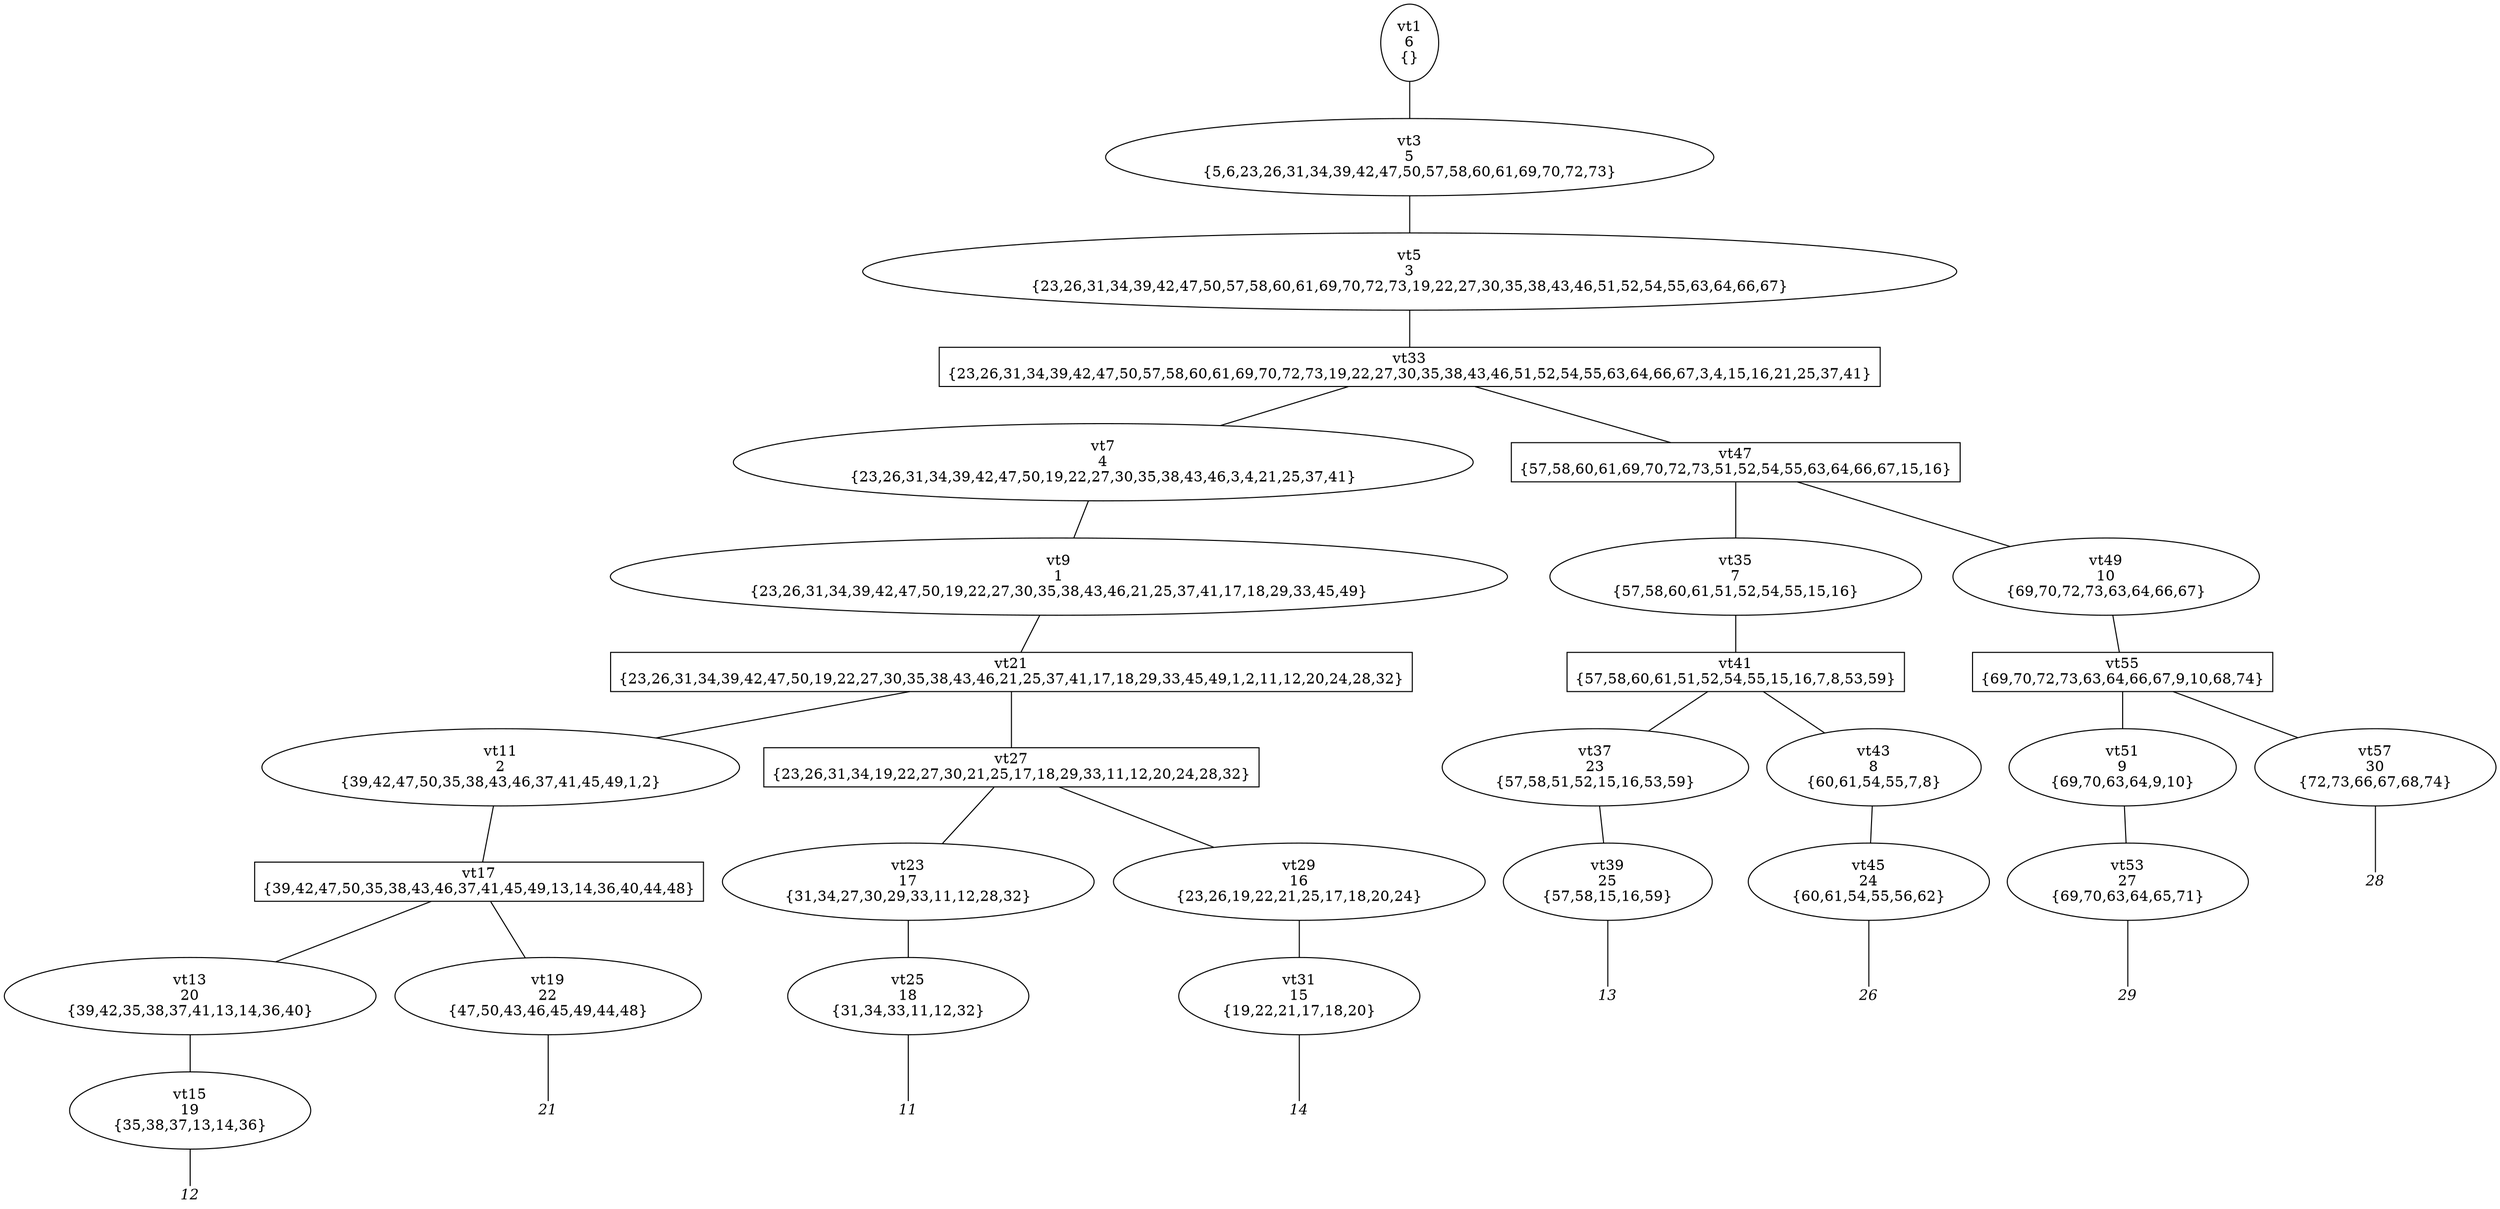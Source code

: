 
digraph vtree {

overlap=false

n1 [label="vt1
6
{}",shape="ellipse"]; 
n3 [label="vt3
5
{5,6,23,26,31,34,39,42,47,50,57,58,60,61,69,70,72,73}",shape="ellipse"]; 
n5 [label="vt5
3
{23,26,31,34,39,42,47,50,57,58,60,61,69,70,72,73,19,22,27,30,35,38,43,46,51,52,54,55,63,64,66,67}",shape="ellipse"]; 
n33 [label="vt33
{23,26,31,34,39,42,47,50,57,58,60,61,69,70,72,73,19,22,27,30,35,38,43,46,51,52,54,55,63,64,66,67,3,4,15,16,21,25,37,41}",shape="box"]; 
n7 [label="vt7
4
{23,26,31,34,39,42,47,50,19,22,27,30,35,38,43,46,3,4,21,25,37,41}",shape="ellipse"]; 
n9 [label="vt9
1
{23,26,31,34,39,42,47,50,19,22,27,30,35,38,43,46,21,25,37,41,17,18,29,33,45,49}",shape="ellipse"]; 
n21 [label="vt21
{23,26,31,34,39,42,47,50,19,22,27,30,35,38,43,46,21,25,37,41,17,18,29,33,45,49,1,2,11,12,20,24,28,32}",shape="box"]; 
n11 [label="vt11
2
{39,42,47,50,35,38,43,46,37,41,45,49,1,2}",shape="ellipse"]; 
n17 [label="vt17
{39,42,47,50,35,38,43,46,37,41,45,49,13,14,36,40,44,48}",shape="box"]; 
n13 [label="vt13
20
{39,42,35,38,37,41,13,14,36,40}",shape="ellipse"]; 
n15 [label="vt15
19
{35,38,37,13,14,36}",shape="ellipse"]; 
n16 [label="12",fontname="Times-Italic",fontsize=14,shape=plaintext,fixedsize=true,width=.25,height=.25]; 
n19 [label="vt19
22
{47,50,43,46,45,49,44,48}",shape="ellipse"]; 
n20 [label="21",fontname="Times-Italic",fontsize=14,shape=plaintext,fixedsize=true,width=.25,height=.25]; 
n27 [label="vt27
{23,26,31,34,19,22,27,30,21,25,17,18,29,33,11,12,20,24,28,32}",shape="box"]; 
n23 [label="vt23
17
{31,34,27,30,29,33,11,12,28,32}",shape="ellipse"]; 
n25 [label="vt25
18
{31,34,33,11,12,32}",shape="ellipse"]; 
n26 [label="11",fontname="Times-Italic",fontsize=14,shape=plaintext,fixedsize=true,width=.25,height=.25]; 
n29 [label="vt29
16
{23,26,19,22,21,25,17,18,20,24}",shape="ellipse"]; 
n31 [label="vt31
15
{19,22,21,17,18,20}",shape="ellipse"]; 
n32 [label="14",fontname="Times-Italic",fontsize=14,shape=plaintext,fixedsize=true,width=.25,height=.25]; 
n47 [label="vt47
{57,58,60,61,69,70,72,73,51,52,54,55,63,64,66,67,15,16}",shape="box"]; 
n35 [label="vt35
7
{57,58,60,61,51,52,54,55,15,16}",shape="ellipse"]; 
n41 [label="vt41
{57,58,60,61,51,52,54,55,15,16,7,8,53,59}",shape="box"]; 
n37 [label="vt37
23
{57,58,51,52,15,16,53,59}",shape="ellipse"]; 
n39 [label="vt39
25
{57,58,15,16,59}",shape="ellipse"]; 
n40 [label="13",fontname="Times-Italic",fontsize=14,shape=plaintext,fixedsize=true,width=.25,height=.25]; 
n43 [label="vt43
8
{60,61,54,55,7,8}",shape="ellipse"]; 
n45 [label="vt45
24
{60,61,54,55,56,62}",shape="ellipse"]; 
n46 [label="26",fontname="Times-Italic",fontsize=14,shape=plaintext,fixedsize=true,width=.25,height=.25]; 
n49 [label="vt49
10
{69,70,72,73,63,64,66,67}",shape="ellipse"]; 
n55 [label="vt55
{69,70,72,73,63,64,66,67,9,10,68,74}",shape="box"]; 
n51 [label="vt51
9
{69,70,63,64,9,10}",shape="ellipse"]; 
n53 [label="vt53
27
{69,70,63,64,65,71}",shape="ellipse"]; 
n54 [label="29",fontname="Times-Italic",fontsize=14,shape=plaintext,fixedsize=true,width=.25,height=.25]; 
n57 [label="vt57
30
{72,73,66,67,68,74}",shape="ellipse"]; 
n58 [label="28",fontname="Times-Italic",fontsize=14,shape=plaintext,fixedsize=true,width=.25,height=.25]; 
n1->n3 [arrowhead=none];
n3->n5 [arrowhead=none];
n5->n33 [arrowhead=none];
n33->n7 [arrowhead=none];
n7->n9 [arrowhead=none];
n9->n21 [arrowhead=none];
n21->n11 [arrowhead=none];
n11->n17 [arrowhead=none];
n17->n13 [arrowhead=none];
n13->n15 [arrowhead=none];
n15->n16 [arrowhead=none];
n17->n19 [arrowhead=none];
n19->n20 [arrowhead=none];
n21->n27 [arrowhead=none];
n27->n23 [arrowhead=none];
n23->n25 [arrowhead=none];
n25->n26 [arrowhead=none];
n27->n29 [arrowhead=none];
n29->n31 [arrowhead=none];
n31->n32 [arrowhead=none];
n33->n47 [arrowhead=none];
n47->n35 [arrowhead=none];
n35->n41 [arrowhead=none];
n41->n37 [arrowhead=none];
n37->n39 [arrowhead=none];
n39->n40 [arrowhead=none];
n41->n43 [arrowhead=none];
n43->n45 [arrowhead=none];
n45->n46 [arrowhead=none];
n47->n49 [arrowhead=none];
n49->n55 [arrowhead=none];
n55->n51 [arrowhead=none];
n51->n53 [arrowhead=none];
n53->n54 [arrowhead=none];
n55->n57 [arrowhead=none];
n57->n58 [arrowhead=none];


}